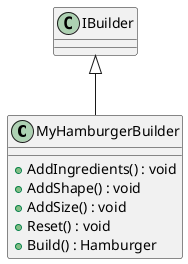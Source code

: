 @startuml
class MyHamburgerBuilder {
    + AddIngredients() : void
    + AddShape() : void
    + AddSize() : void
    + Reset() : void
    + Build() : Hamburger
}
IBuilder <|-- MyHamburgerBuilder
@enduml
